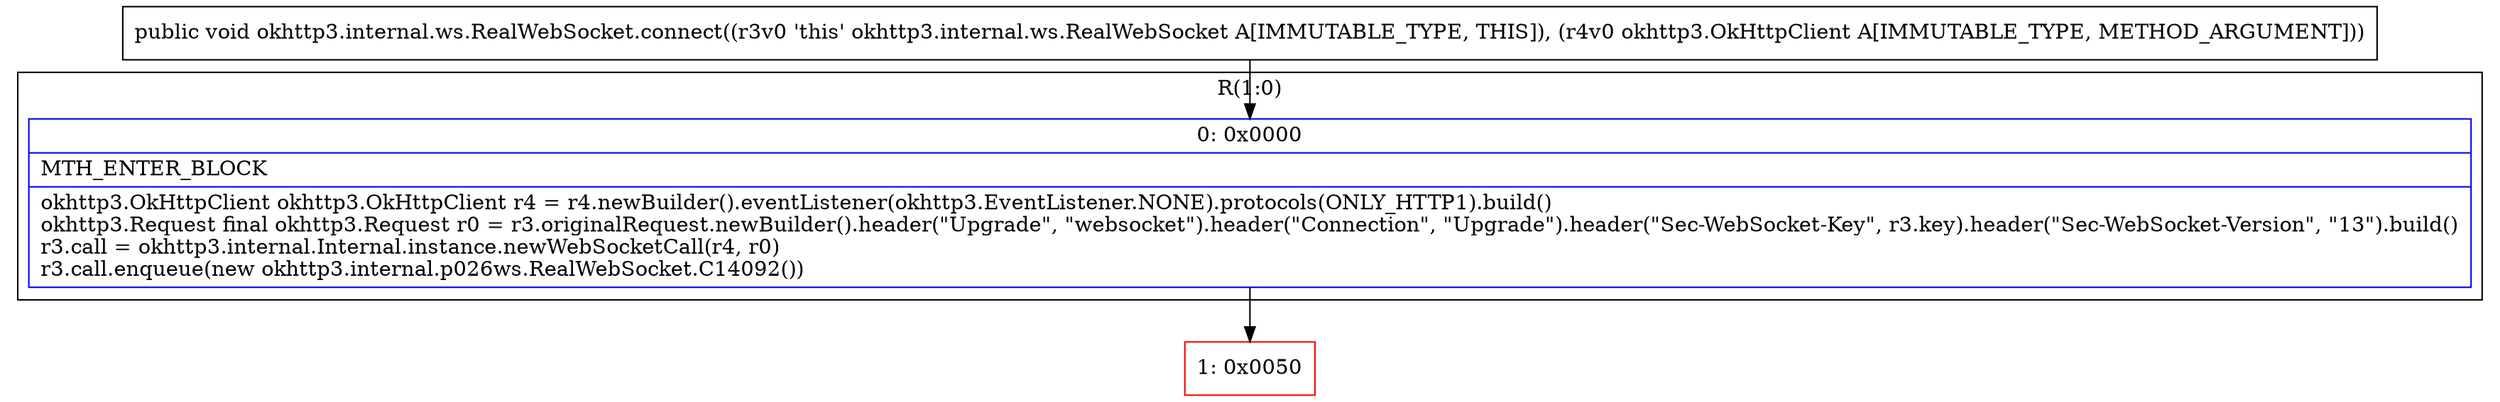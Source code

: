 digraph "CFG forokhttp3.internal.ws.RealWebSocket.connect(Lokhttp3\/OkHttpClient;)V" {
subgraph cluster_Region_1367001798 {
label = "R(1:0)";
node [shape=record,color=blue];
Node_0 [shape=record,label="{0\:\ 0x0000|MTH_ENTER_BLOCK\l|okhttp3.OkHttpClient okhttp3.OkHttpClient r4 = r4.newBuilder().eventListener(okhttp3.EventListener.NONE).protocols(ONLY_HTTP1).build()\lokhttp3.Request final okhttp3.Request r0 = r3.originalRequest.newBuilder().header(\"Upgrade\", \"websocket\").header(\"Connection\", \"Upgrade\").header(\"Sec\-WebSocket\-Key\", r3.key).header(\"Sec\-WebSocket\-Version\", \"13\").build()\lr3.call = okhttp3.internal.Internal.instance.newWebSocketCall(r4, r0)\lr3.call.enqueue(new okhttp3.internal.p026ws.RealWebSocket.C14092())\l}"];
}
Node_1 [shape=record,color=red,label="{1\:\ 0x0050}"];
MethodNode[shape=record,label="{public void okhttp3.internal.ws.RealWebSocket.connect((r3v0 'this' okhttp3.internal.ws.RealWebSocket A[IMMUTABLE_TYPE, THIS]), (r4v0 okhttp3.OkHttpClient A[IMMUTABLE_TYPE, METHOD_ARGUMENT])) }"];
MethodNode -> Node_0;
Node_0 -> Node_1;
}

